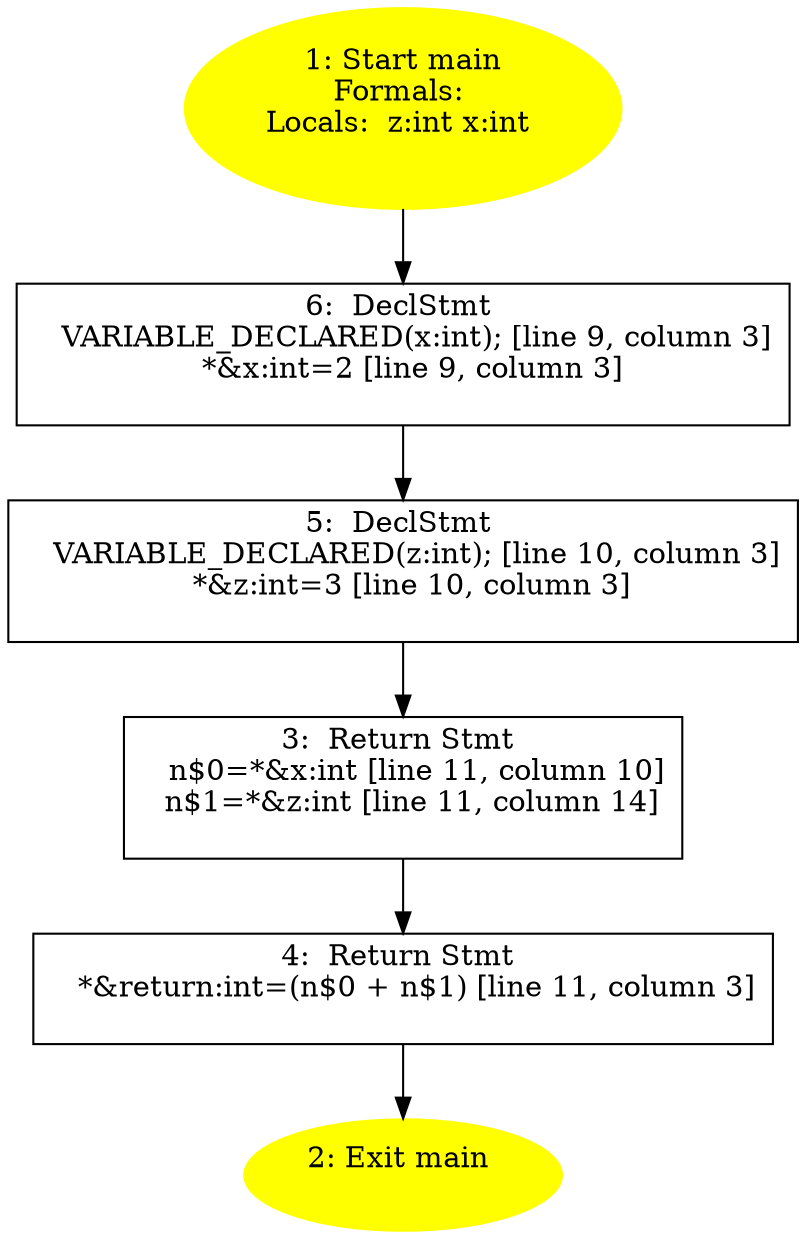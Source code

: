 /* @generated */
digraph cfg {
"main.fad58de7366495db_1" [label="1: Start main\nFormals: \nLocals:  z:int x:int \n  " color=yellow style=filled]
	

	 "main.fad58de7366495db_1" -> "main.fad58de7366495db_6" ;
"main.fad58de7366495db_2" [label="2: Exit main \n  " color=yellow style=filled]
	

"main.fad58de7366495db_3" [label="3:  Return Stmt \n   n$0=*&x:int [line 11, column 10]\n  n$1=*&z:int [line 11, column 14]\n " shape="box"]
	

	 "main.fad58de7366495db_3" -> "main.fad58de7366495db_4" ;
"main.fad58de7366495db_4" [label="4:  Return Stmt \n   *&return:int=(n$0 + n$1) [line 11, column 3]\n " shape="box"]
	

	 "main.fad58de7366495db_4" -> "main.fad58de7366495db_2" ;
"main.fad58de7366495db_5" [label="5:  DeclStmt \n   VARIABLE_DECLARED(z:int); [line 10, column 3]\n  *&z:int=3 [line 10, column 3]\n " shape="box"]
	

	 "main.fad58de7366495db_5" -> "main.fad58de7366495db_3" ;
"main.fad58de7366495db_6" [label="6:  DeclStmt \n   VARIABLE_DECLARED(x:int); [line 9, column 3]\n  *&x:int=2 [line 9, column 3]\n " shape="box"]
	

	 "main.fad58de7366495db_6" -> "main.fad58de7366495db_5" ;
}
